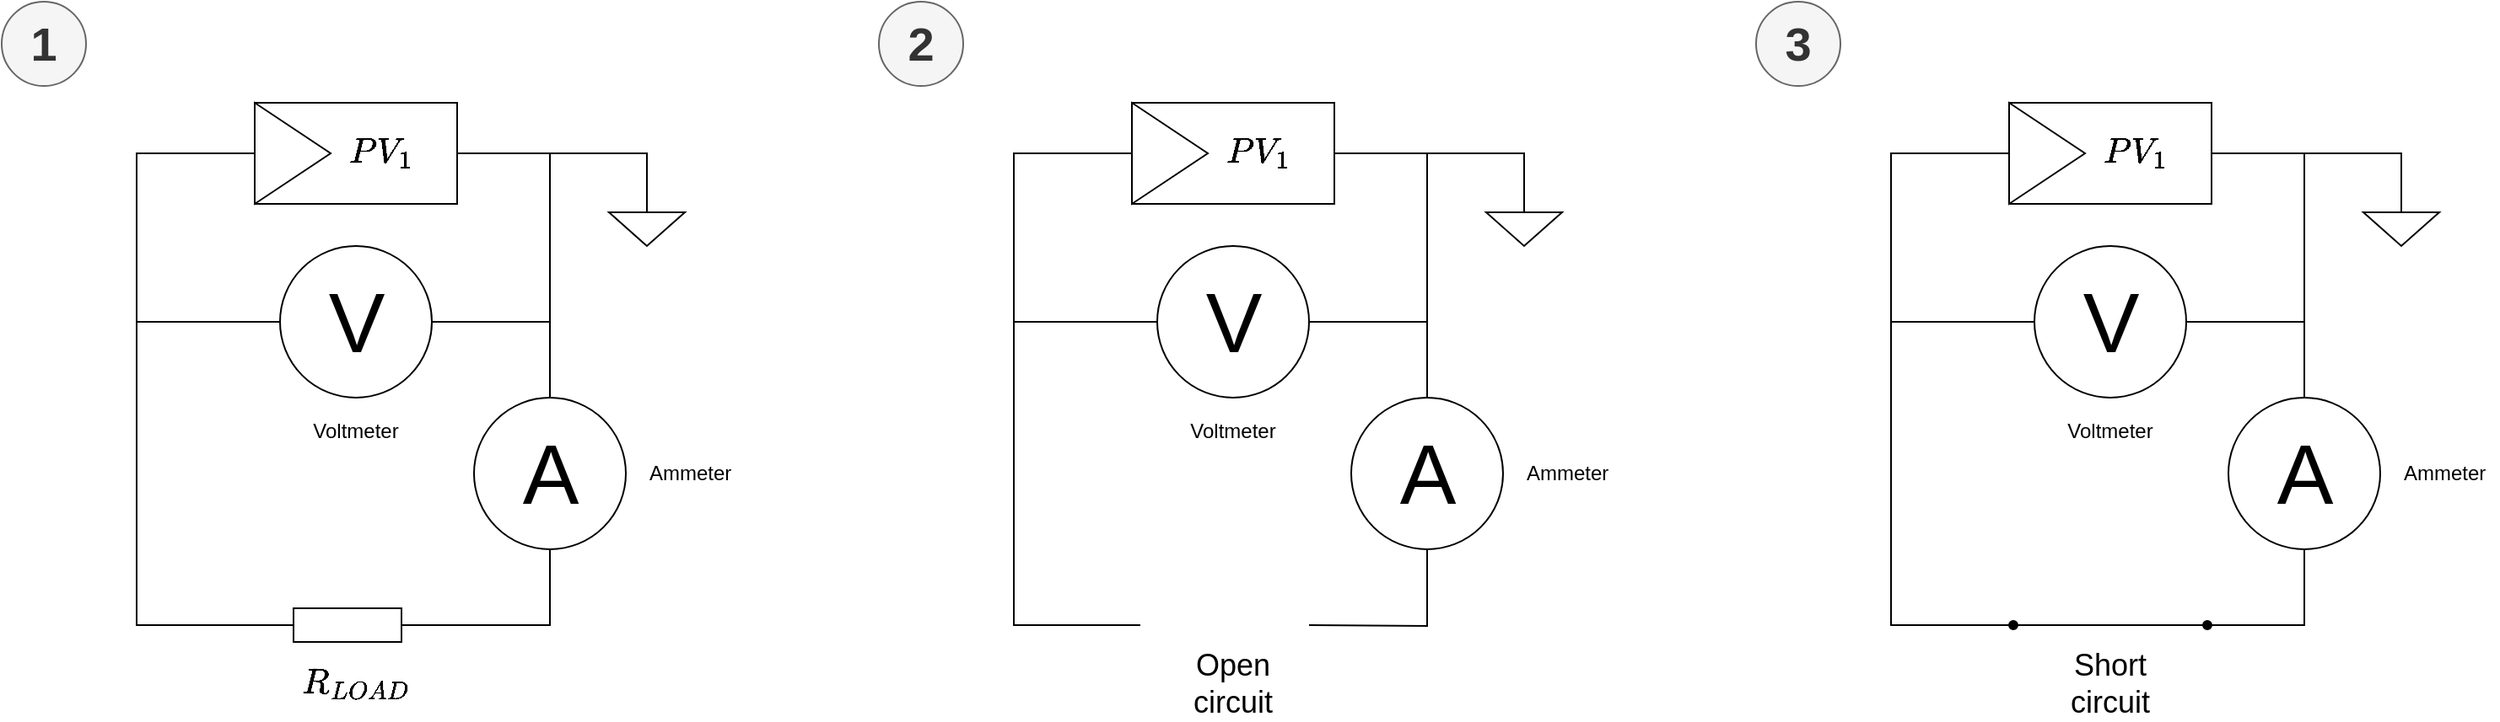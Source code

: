 <mxfile version="23.0.2" type="device">
  <diagram name="Page-1" id="BlH4AGJkGXQGmAx4KE1v">
    <mxGraphModel dx="1655" dy="1131" grid="1" gridSize="10" guides="1" tooltips="1" connect="1" arrows="1" fold="1" page="1" pageScale="1" pageWidth="3300" pageHeight="2339" math="1" shadow="0">
      <root>
        <mxCell id="0" />
        <mxCell id="1" parent="0" />
        <mxCell id="gqW_zt_hQoUjc86rOhtZ-10" style="edgeStyle=orthogonalEdgeStyle;rounded=0;orthogonalLoop=1;jettySize=auto;html=1;exitX=1;exitY=0.5;exitDx=0;exitDy=0;entryX=0.5;entryY=0;entryDx=0;entryDy=0;endArrow=none;endFill=0;" edge="1" parent="1" source="gqW_zt_hQoUjc86rOhtZ-1" target="gqW_zt_hQoUjc86rOhtZ-4">
          <mxGeometry relative="1" as="geometry" />
        </mxCell>
        <mxCell id="gqW_zt_hQoUjc86rOhtZ-1" value="" style="rounded=0;whiteSpace=wrap;html=1;" vertex="1" parent="1">
          <mxGeometry x="190" y="100" width="120" height="60" as="geometry" />
        </mxCell>
        <mxCell id="gqW_zt_hQoUjc86rOhtZ-9" style="edgeStyle=orthogonalEdgeStyle;rounded=0;orthogonalLoop=1;jettySize=auto;html=1;exitX=0;exitY=0.5;exitDx=0;exitDy=0;entryX=0;entryY=0.5;entryDx=0;entryDy=0;endArrow=none;endFill=0;" edge="1" parent="1" source="gqW_zt_hQoUjc86rOhtZ-2" target="gqW_zt_hQoUjc86rOhtZ-3">
          <mxGeometry relative="1" as="geometry">
            <Array as="points">
              <mxPoint x="120" y="130" />
              <mxPoint x="120" y="230" />
            </Array>
          </mxGeometry>
        </mxCell>
        <mxCell id="gqW_zt_hQoUjc86rOhtZ-2" value="" style="triangle;whiteSpace=wrap;html=1;" vertex="1" parent="1">
          <mxGeometry x="190" y="100" width="45" height="60" as="geometry" />
        </mxCell>
        <mxCell id="gqW_zt_hQoUjc86rOhtZ-5" style="edgeStyle=orthogonalEdgeStyle;rounded=0;orthogonalLoop=1;jettySize=auto;html=1;exitX=1;exitY=0.5;exitDx=0;exitDy=0;entryX=0.5;entryY=0;entryDx=0;entryDy=0;endArrow=none;endFill=0;" edge="1" parent="1" source="gqW_zt_hQoUjc86rOhtZ-3" target="gqW_zt_hQoUjc86rOhtZ-4">
          <mxGeometry relative="1" as="geometry" />
        </mxCell>
        <mxCell id="gqW_zt_hQoUjc86rOhtZ-3" value="V" style="verticalLabelPosition=middle;shadow=0;dashed=0;align=center;html=1;verticalAlign=middle;strokeWidth=1;shape=ellipse;aspect=fixed;fontSize=50;" vertex="1" parent="1">
          <mxGeometry x="205" y="185" width="90" height="90" as="geometry" />
        </mxCell>
        <mxCell id="gqW_zt_hQoUjc86rOhtZ-4" value="A" style="verticalLabelPosition=middle;shadow=0;dashed=0;align=center;html=1;verticalAlign=middle;strokeWidth=1;shape=ellipse;aspect=fixed;fontSize=50;" vertex="1" parent="1">
          <mxGeometry x="320" y="275" width="90" height="90" as="geometry" />
        </mxCell>
        <mxCell id="gqW_zt_hQoUjc86rOhtZ-7" style="edgeStyle=orthogonalEdgeStyle;rounded=0;orthogonalLoop=1;jettySize=auto;html=1;exitX=1;exitY=0.5;exitDx=0;exitDy=0;exitPerimeter=0;entryX=0.5;entryY=1;entryDx=0;entryDy=0;endArrow=none;endFill=0;" edge="1" parent="1" source="gqW_zt_hQoUjc86rOhtZ-6" target="gqW_zt_hQoUjc86rOhtZ-4">
          <mxGeometry relative="1" as="geometry" />
        </mxCell>
        <mxCell id="gqW_zt_hQoUjc86rOhtZ-8" style="edgeStyle=orthogonalEdgeStyle;rounded=0;orthogonalLoop=1;jettySize=auto;html=1;exitX=0;exitY=0.5;exitDx=0;exitDy=0;exitPerimeter=0;entryX=0;entryY=0.5;entryDx=0;entryDy=0;endArrow=none;endFill=0;" edge="1" parent="1" source="gqW_zt_hQoUjc86rOhtZ-6" target="gqW_zt_hQoUjc86rOhtZ-3">
          <mxGeometry relative="1" as="geometry">
            <mxPoint x="120" y="270" as="targetPoint" />
            <Array as="points">
              <mxPoint x="120" y="410" />
              <mxPoint x="120" y="230" />
            </Array>
          </mxGeometry>
        </mxCell>
        <mxCell id="gqW_zt_hQoUjc86rOhtZ-6" value="" style="pointerEvents=1;verticalLabelPosition=bottom;shadow=0;dashed=0;align=center;html=1;verticalAlign=top;shape=mxgraph.electrical.resistors.resistor_1;" vertex="1" parent="1">
          <mxGeometry x="195" y="400" width="100" height="20" as="geometry" />
        </mxCell>
        <mxCell id="gqW_zt_hQoUjc86rOhtZ-11" value="\(PV_1\)" style="text;html=1;strokeColor=none;fillColor=none;align=center;verticalAlign=middle;whiteSpace=wrap;rounded=0;fontSize=18;" vertex="1" parent="1">
          <mxGeometry x="235" y="115" width="60" height="30" as="geometry" />
        </mxCell>
        <mxCell id="gqW_zt_hQoUjc86rOhtZ-12" value="&lt;blockquote style=&quot;margin: 0 0 0 40px; border: none; padding: 0px;&quot;&gt;&lt;br&gt;&lt;/blockquote&gt;" style="text;html=1;strokeColor=none;fillColor=none;align=center;verticalAlign=middle;whiteSpace=wrap;rounded=0;fontSize=18;" vertex="1" parent="1">
          <mxGeometry x="215" y="420" width="60" height="30" as="geometry" />
        </mxCell>
        <mxCell id="gqW_zt_hQoUjc86rOhtZ-13" value="\(R_{LOAD}\)" style="text;html=1;strokeColor=none;fillColor=none;align=center;verticalAlign=middle;whiteSpace=wrap;rounded=0;fontSize=18;" vertex="1" parent="1">
          <mxGeometry x="220" y="430" width="60" height="30" as="geometry" />
        </mxCell>
        <mxCell id="gqW_zt_hQoUjc86rOhtZ-14" value="Voltmeter" style="text;html=1;strokeColor=none;fillColor=none;align=center;verticalAlign=middle;whiteSpace=wrap;rounded=0;" vertex="1" parent="1">
          <mxGeometry x="220" y="280" width="60" height="30" as="geometry" />
        </mxCell>
        <mxCell id="gqW_zt_hQoUjc86rOhtZ-15" value="Ammeter&amp;nbsp;" style="text;html=1;strokeColor=none;fillColor=none;align=center;verticalAlign=middle;whiteSpace=wrap;rounded=0;" vertex="1" parent="1">
          <mxGeometry x="420" y="305" width="60" height="30" as="geometry" />
        </mxCell>
        <mxCell id="gqW_zt_hQoUjc86rOhtZ-16" value="1" style="ellipse;whiteSpace=wrap;html=1;aspect=fixed;fontSize=28;fontStyle=1;fillColor=#f5f5f5;fontColor=#333333;strokeColor=#666666;" vertex="1" parent="1">
          <mxGeometry x="40" y="40" width="50" height="50" as="geometry" />
        </mxCell>
        <mxCell id="gqW_zt_hQoUjc86rOhtZ-18" style="edgeStyle=orthogonalEdgeStyle;rounded=0;orthogonalLoop=1;jettySize=auto;html=1;exitX=0.5;exitY=0;exitDx=0;exitDy=0;exitPerimeter=0;entryX=1;entryY=0.5;entryDx=0;entryDy=0;endArrow=none;endFill=0;" edge="1" parent="1" source="gqW_zt_hQoUjc86rOhtZ-17" target="gqW_zt_hQoUjc86rOhtZ-1">
          <mxGeometry relative="1" as="geometry" />
        </mxCell>
        <mxCell id="gqW_zt_hQoUjc86rOhtZ-17" value="" style="pointerEvents=1;verticalLabelPosition=bottom;shadow=0;dashed=0;align=center;html=1;verticalAlign=top;shape=mxgraph.electrical.signal_sources.signal_ground;" vertex="1" parent="1">
          <mxGeometry x="400" y="155" width="45" height="30" as="geometry" />
        </mxCell>
        <mxCell id="gqW_zt_hQoUjc86rOhtZ-20" style="edgeStyle=orthogonalEdgeStyle;rounded=0;orthogonalLoop=1;jettySize=auto;html=1;exitX=1;exitY=0.5;exitDx=0;exitDy=0;entryX=0.5;entryY=0;entryDx=0;entryDy=0;endArrow=none;endFill=0;" edge="1" parent="1" source="gqW_zt_hQoUjc86rOhtZ-21" target="gqW_zt_hQoUjc86rOhtZ-26">
          <mxGeometry relative="1" as="geometry" />
        </mxCell>
        <mxCell id="gqW_zt_hQoUjc86rOhtZ-21" value="" style="rounded=0;whiteSpace=wrap;html=1;" vertex="1" parent="1">
          <mxGeometry x="710" y="100" width="120" height="60" as="geometry" />
        </mxCell>
        <mxCell id="gqW_zt_hQoUjc86rOhtZ-22" style="edgeStyle=orthogonalEdgeStyle;rounded=0;orthogonalLoop=1;jettySize=auto;html=1;exitX=0;exitY=0.5;exitDx=0;exitDy=0;entryX=0;entryY=0.5;entryDx=0;entryDy=0;endArrow=none;endFill=0;" edge="1" parent="1" source="gqW_zt_hQoUjc86rOhtZ-23" target="gqW_zt_hQoUjc86rOhtZ-25">
          <mxGeometry relative="1" as="geometry">
            <Array as="points">
              <mxPoint x="640" y="130" />
              <mxPoint x="640" y="230" />
            </Array>
          </mxGeometry>
        </mxCell>
        <mxCell id="gqW_zt_hQoUjc86rOhtZ-23" value="" style="triangle;whiteSpace=wrap;html=1;" vertex="1" parent="1">
          <mxGeometry x="710" y="100" width="45" height="60" as="geometry" />
        </mxCell>
        <mxCell id="gqW_zt_hQoUjc86rOhtZ-24" style="edgeStyle=orthogonalEdgeStyle;rounded=0;orthogonalLoop=1;jettySize=auto;html=1;exitX=1;exitY=0.5;exitDx=0;exitDy=0;entryX=0.5;entryY=0;entryDx=0;entryDy=0;endArrow=none;endFill=0;" edge="1" parent="1" source="gqW_zt_hQoUjc86rOhtZ-25" target="gqW_zt_hQoUjc86rOhtZ-26">
          <mxGeometry relative="1" as="geometry" />
        </mxCell>
        <mxCell id="gqW_zt_hQoUjc86rOhtZ-25" value="V" style="verticalLabelPosition=middle;shadow=0;dashed=0;align=center;html=1;verticalAlign=middle;strokeWidth=1;shape=ellipse;aspect=fixed;fontSize=50;" vertex="1" parent="1">
          <mxGeometry x="725" y="185" width="90" height="90" as="geometry" />
        </mxCell>
        <mxCell id="gqW_zt_hQoUjc86rOhtZ-26" value="A" style="verticalLabelPosition=middle;shadow=0;dashed=0;align=center;html=1;verticalAlign=middle;strokeWidth=1;shape=ellipse;aspect=fixed;fontSize=50;" vertex="1" parent="1">
          <mxGeometry x="840" y="275" width="90" height="90" as="geometry" />
        </mxCell>
        <mxCell id="gqW_zt_hQoUjc86rOhtZ-27" style="edgeStyle=orthogonalEdgeStyle;rounded=0;orthogonalLoop=1;jettySize=auto;html=1;exitX=1;exitY=0.5;exitDx=0;exitDy=0;exitPerimeter=0;entryX=0.5;entryY=1;entryDx=0;entryDy=0;endArrow=none;endFill=0;" edge="1" parent="1" target="gqW_zt_hQoUjc86rOhtZ-26">
          <mxGeometry relative="1" as="geometry">
            <mxPoint x="815" y="410" as="sourcePoint" />
          </mxGeometry>
        </mxCell>
        <mxCell id="gqW_zt_hQoUjc86rOhtZ-28" style="edgeStyle=orthogonalEdgeStyle;rounded=0;orthogonalLoop=1;jettySize=auto;html=1;exitX=0;exitY=0.5;exitDx=0;exitDy=0;exitPerimeter=0;entryX=0;entryY=0.5;entryDx=0;entryDy=0;endArrow=none;endFill=0;" edge="1" parent="1" target="gqW_zt_hQoUjc86rOhtZ-25">
          <mxGeometry relative="1" as="geometry">
            <mxPoint x="640" y="270" as="targetPoint" />
            <Array as="points">
              <mxPoint x="640" y="410" />
              <mxPoint x="640" y="230" />
            </Array>
            <mxPoint x="715.0" y="410" as="sourcePoint" />
          </mxGeometry>
        </mxCell>
        <mxCell id="gqW_zt_hQoUjc86rOhtZ-30" value="\(PV_1\)" style="text;html=1;strokeColor=none;fillColor=none;align=center;verticalAlign=middle;whiteSpace=wrap;rounded=0;fontSize=18;" vertex="1" parent="1">
          <mxGeometry x="755" y="115" width="60" height="30" as="geometry" />
        </mxCell>
        <mxCell id="gqW_zt_hQoUjc86rOhtZ-31" value="&lt;blockquote style=&quot;margin: 0 0 0 40px; border: none; padding: 0px;&quot;&gt;&lt;br&gt;&lt;/blockquote&gt;" style="text;html=1;strokeColor=none;fillColor=none;align=center;verticalAlign=middle;whiteSpace=wrap;rounded=0;fontSize=18;" vertex="1" parent="1">
          <mxGeometry x="735" y="420" width="60" height="30" as="geometry" />
        </mxCell>
        <mxCell id="gqW_zt_hQoUjc86rOhtZ-32" value="Open circuit" style="text;html=1;strokeColor=none;fillColor=none;align=center;verticalAlign=middle;whiteSpace=wrap;rounded=0;fontSize=18;" vertex="1" parent="1">
          <mxGeometry x="740" y="430" width="60" height="30" as="geometry" />
        </mxCell>
        <mxCell id="gqW_zt_hQoUjc86rOhtZ-33" value="Voltmeter" style="text;html=1;strokeColor=none;fillColor=none;align=center;verticalAlign=middle;whiteSpace=wrap;rounded=0;" vertex="1" parent="1">
          <mxGeometry x="740" y="280" width="60" height="30" as="geometry" />
        </mxCell>
        <mxCell id="gqW_zt_hQoUjc86rOhtZ-34" value="Ammeter&amp;nbsp;" style="text;html=1;strokeColor=none;fillColor=none;align=center;verticalAlign=middle;whiteSpace=wrap;rounded=0;" vertex="1" parent="1">
          <mxGeometry x="940" y="305" width="60" height="30" as="geometry" />
        </mxCell>
        <mxCell id="gqW_zt_hQoUjc86rOhtZ-35" value="2" style="ellipse;whiteSpace=wrap;html=1;aspect=fixed;fontSize=28;fontStyle=1;fillColor=#f5f5f5;fontColor=#333333;strokeColor=#666666;" vertex="1" parent="1">
          <mxGeometry x="560" y="40" width="50" height="50" as="geometry" />
        </mxCell>
        <mxCell id="gqW_zt_hQoUjc86rOhtZ-36" style="edgeStyle=orthogonalEdgeStyle;rounded=0;orthogonalLoop=1;jettySize=auto;html=1;exitX=0.5;exitY=0;exitDx=0;exitDy=0;exitPerimeter=0;entryX=1;entryY=0.5;entryDx=0;entryDy=0;endArrow=none;endFill=0;" edge="1" parent="1" source="gqW_zt_hQoUjc86rOhtZ-37" target="gqW_zt_hQoUjc86rOhtZ-21">
          <mxGeometry relative="1" as="geometry" />
        </mxCell>
        <mxCell id="gqW_zt_hQoUjc86rOhtZ-37" value="" style="pointerEvents=1;verticalLabelPosition=bottom;shadow=0;dashed=0;align=center;html=1;verticalAlign=top;shape=mxgraph.electrical.signal_sources.signal_ground;" vertex="1" parent="1">
          <mxGeometry x="920" y="155" width="45" height="30" as="geometry" />
        </mxCell>
        <mxCell id="gqW_zt_hQoUjc86rOhtZ-38" style="edgeStyle=orthogonalEdgeStyle;rounded=0;orthogonalLoop=1;jettySize=auto;html=1;exitX=1;exitY=0.5;exitDx=0;exitDy=0;entryX=0.5;entryY=0;entryDx=0;entryDy=0;endArrow=none;endFill=0;" edge="1" parent="1" source="gqW_zt_hQoUjc86rOhtZ-39" target="gqW_zt_hQoUjc86rOhtZ-44">
          <mxGeometry relative="1" as="geometry" />
        </mxCell>
        <mxCell id="gqW_zt_hQoUjc86rOhtZ-39" value="" style="rounded=0;whiteSpace=wrap;html=1;" vertex="1" parent="1">
          <mxGeometry x="1230" y="100" width="120" height="60" as="geometry" />
        </mxCell>
        <mxCell id="gqW_zt_hQoUjc86rOhtZ-40" style="edgeStyle=orthogonalEdgeStyle;rounded=0;orthogonalLoop=1;jettySize=auto;html=1;exitX=0;exitY=0.5;exitDx=0;exitDy=0;entryX=0;entryY=0.5;entryDx=0;entryDy=0;endArrow=none;endFill=0;" edge="1" parent="1" source="gqW_zt_hQoUjc86rOhtZ-41" target="gqW_zt_hQoUjc86rOhtZ-43">
          <mxGeometry relative="1" as="geometry">
            <Array as="points">
              <mxPoint x="1160" y="130" />
              <mxPoint x="1160" y="230" />
            </Array>
          </mxGeometry>
        </mxCell>
        <mxCell id="gqW_zt_hQoUjc86rOhtZ-41" value="" style="triangle;whiteSpace=wrap;html=1;" vertex="1" parent="1">
          <mxGeometry x="1230" y="100" width="45" height="60" as="geometry" />
        </mxCell>
        <mxCell id="gqW_zt_hQoUjc86rOhtZ-42" style="edgeStyle=orthogonalEdgeStyle;rounded=0;orthogonalLoop=1;jettySize=auto;html=1;exitX=1;exitY=0.5;exitDx=0;exitDy=0;entryX=0.5;entryY=0;entryDx=0;entryDy=0;endArrow=none;endFill=0;" edge="1" parent="1" source="gqW_zt_hQoUjc86rOhtZ-43" target="gqW_zt_hQoUjc86rOhtZ-44">
          <mxGeometry relative="1" as="geometry" />
        </mxCell>
        <mxCell id="gqW_zt_hQoUjc86rOhtZ-43" value="V" style="verticalLabelPosition=middle;shadow=0;dashed=0;align=center;html=1;verticalAlign=middle;strokeWidth=1;shape=ellipse;aspect=fixed;fontSize=50;" vertex="1" parent="1">
          <mxGeometry x="1245" y="185" width="90" height="90" as="geometry" />
        </mxCell>
        <mxCell id="gqW_zt_hQoUjc86rOhtZ-44" value="A" style="verticalLabelPosition=middle;shadow=0;dashed=0;align=center;html=1;verticalAlign=middle;strokeWidth=1;shape=ellipse;aspect=fixed;fontSize=50;" vertex="1" parent="1">
          <mxGeometry x="1360" y="275" width="90" height="90" as="geometry" />
        </mxCell>
        <mxCell id="gqW_zt_hQoUjc86rOhtZ-45" style="edgeStyle=orthogonalEdgeStyle;rounded=0;orthogonalLoop=1;jettySize=auto;html=1;exitX=1;exitY=0.5;exitDx=0;exitDy=0;exitPerimeter=0;entryX=0.5;entryY=1;entryDx=0;entryDy=0;endArrow=none;endFill=0;" edge="1" parent="1" target="gqW_zt_hQoUjc86rOhtZ-44" source="gqW_zt_hQoUjc86rOhtZ-58">
          <mxGeometry relative="1" as="geometry">
            <mxPoint x="1335" y="410" as="sourcePoint" />
          </mxGeometry>
        </mxCell>
        <mxCell id="gqW_zt_hQoUjc86rOhtZ-46" style="edgeStyle=orthogonalEdgeStyle;rounded=0;orthogonalLoop=1;jettySize=auto;html=1;exitX=0;exitY=0.5;exitDx=0;exitDy=0;exitPerimeter=0;entryX=0;entryY=0.5;entryDx=0;entryDy=0;endArrow=none;endFill=0;" edge="1" parent="1" target="gqW_zt_hQoUjc86rOhtZ-43">
          <mxGeometry relative="1" as="geometry">
            <mxPoint x="1160" y="270" as="targetPoint" />
            <Array as="points">
              <mxPoint x="1160" y="410" />
              <mxPoint x="1160" y="230" />
            </Array>
            <mxPoint x="1235.0" y="410" as="sourcePoint" />
          </mxGeometry>
        </mxCell>
        <mxCell id="gqW_zt_hQoUjc86rOhtZ-47" value="\(PV_1\)" style="text;html=1;strokeColor=none;fillColor=none;align=center;verticalAlign=middle;whiteSpace=wrap;rounded=0;fontSize=18;" vertex="1" parent="1">
          <mxGeometry x="1275" y="115" width="60" height="30" as="geometry" />
        </mxCell>
        <mxCell id="gqW_zt_hQoUjc86rOhtZ-48" value="&lt;blockquote style=&quot;margin: 0 0 0 40px; border: none; padding: 0px;&quot;&gt;&lt;br&gt;&lt;/blockquote&gt;" style="text;html=1;strokeColor=none;fillColor=none;align=center;verticalAlign=middle;whiteSpace=wrap;rounded=0;fontSize=18;" vertex="1" parent="1">
          <mxGeometry x="1255" y="420" width="60" height="30" as="geometry" />
        </mxCell>
        <mxCell id="gqW_zt_hQoUjc86rOhtZ-49" value="Short&lt;br&gt;circuit" style="text;html=1;strokeColor=none;fillColor=none;align=center;verticalAlign=middle;whiteSpace=wrap;rounded=0;fontSize=18;" vertex="1" parent="1">
          <mxGeometry x="1260" y="430" width="60" height="30" as="geometry" />
        </mxCell>
        <mxCell id="gqW_zt_hQoUjc86rOhtZ-50" value="Voltmeter" style="text;html=1;strokeColor=none;fillColor=none;align=center;verticalAlign=middle;whiteSpace=wrap;rounded=0;" vertex="1" parent="1">
          <mxGeometry x="1260" y="280" width="60" height="30" as="geometry" />
        </mxCell>
        <mxCell id="gqW_zt_hQoUjc86rOhtZ-51" value="Ammeter&amp;nbsp;" style="text;html=1;strokeColor=none;fillColor=none;align=center;verticalAlign=middle;whiteSpace=wrap;rounded=0;" vertex="1" parent="1">
          <mxGeometry x="1460" y="305" width="60" height="30" as="geometry" />
        </mxCell>
        <mxCell id="gqW_zt_hQoUjc86rOhtZ-52" value="3" style="ellipse;whiteSpace=wrap;html=1;aspect=fixed;fontSize=28;fontStyle=1;fillColor=#f5f5f5;fontColor=#333333;strokeColor=#666666;" vertex="1" parent="1">
          <mxGeometry x="1080" y="40" width="50" height="50" as="geometry" />
        </mxCell>
        <mxCell id="gqW_zt_hQoUjc86rOhtZ-53" style="edgeStyle=orthogonalEdgeStyle;rounded=0;orthogonalLoop=1;jettySize=auto;html=1;exitX=0.5;exitY=0;exitDx=0;exitDy=0;exitPerimeter=0;entryX=1;entryY=0.5;entryDx=0;entryDy=0;endArrow=none;endFill=0;" edge="1" parent="1" source="gqW_zt_hQoUjc86rOhtZ-54" target="gqW_zt_hQoUjc86rOhtZ-39">
          <mxGeometry relative="1" as="geometry" />
        </mxCell>
        <mxCell id="gqW_zt_hQoUjc86rOhtZ-54" value="" style="pointerEvents=1;verticalLabelPosition=bottom;shadow=0;dashed=0;align=center;html=1;verticalAlign=top;shape=mxgraph.electrical.signal_sources.signal_ground;" vertex="1" parent="1">
          <mxGeometry x="1440" y="155" width="45" height="30" as="geometry" />
        </mxCell>
        <mxCell id="gqW_zt_hQoUjc86rOhtZ-55" value="" style="endArrow=none;html=1;rounded=0;" edge="1" parent="1" source="gqW_zt_hQoUjc86rOhtZ-56">
          <mxGeometry width="50" height="50" relative="1" as="geometry">
            <mxPoint x="1230" y="410" as="sourcePoint" />
            <mxPoint x="1340" y="410" as="targetPoint" />
          </mxGeometry>
        </mxCell>
        <mxCell id="gqW_zt_hQoUjc86rOhtZ-57" value="" style="endArrow=none;html=1;rounded=0;" edge="1" parent="1" target="gqW_zt_hQoUjc86rOhtZ-56">
          <mxGeometry width="50" height="50" relative="1" as="geometry">
            <mxPoint x="1230" y="410" as="sourcePoint" />
            <mxPoint x="1340" y="410" as="targetPoint" />
          </mxGeometry>
        </mxCell>
        <mxCell id="gqW_zt_hQoUjc86rOhtZ-56" value="" style="ellipse;whiteSpace=wrap;html=1;aspect=fixed;fillColor=#000000;" vertex="1" parent="1">
          <mxGeometry x="1230" y="407.5" width="5" height="5" as="geometry" />
        </mxCell>
        <mxCell id="gqW_zt_hQoUjc86rOhtZ-59" value="" style="edgeStyle=orthogonalEdgeStyle;rounded=0;orthogonalLoop=1;jettySize=auto;html=1;exitX=1;exitY=0.5;exitDx=0;exitDy=0;exitPerimeter=0;entryX=0.5;entryY=1;entryDx=0;entryDy=0;endArrow=none;endFill=0;" edge="1" parent="1" target="gqW_zt_hQoUjc86rOhtZ-58">
          <mxGeometry relative="1" as="geometry">
            <mxPoint x="1335" y="410" as="sourcePoint" />
            <mxPoint x="1405" y="365" as="targetPoint" />
          </mxGeometry>
        </mxCell>
        <mxCell id="gqW_zt_hQoUjc86rOhtZ-58" value="" style="ellipse;whiteSpace=wrap;html=1;aspect=fixed;fillColor=#000000;" vertex="1" parent="1">
          <mxGeometry x="1345" y="407.5" width="5" height="5" as="geometry" />
        </mxCell>
      </root>
    </mxGraphModel>
  </diagram>
</mxfile>
